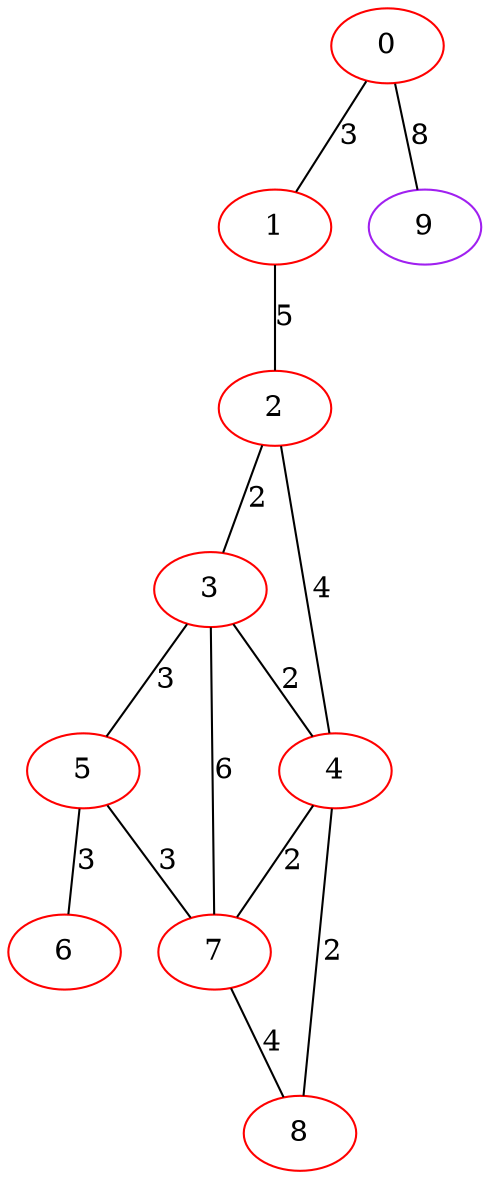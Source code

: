graph "" {
0 [color=red, weight=1];
1 [color=red, weight=1];
2 [color=red, weight=1];
3 [color=red, weight=1];
4 [color=red, weight=1];
5 [color=red, weight=1];
6 [color=red, weight=1];
7 [color=red, weight=1];
8 [color=red, weight=1];
9 [color=purple, weight=4];
0 -- 1  [key=0, label=3];
0 -- 9  [key=0, label=8];
1 -- 2  [key=0, label=5];
2 -- 3  [key=0, label=2];
2 -- 4  [key=0, label=4];
3 -- 4  [key=0, label=2];
3 -- 5  [key=0, label=3];
3 -- 7  [key=0, label=6];
4 -- 8  [key=0, label=2];
4 -- 7  [key=0, label=2];
5 -- 6  [key=0, label=3];
5 -- 7  [key=0, label=3];
7 -- 8  [key=0, label=4];
}
